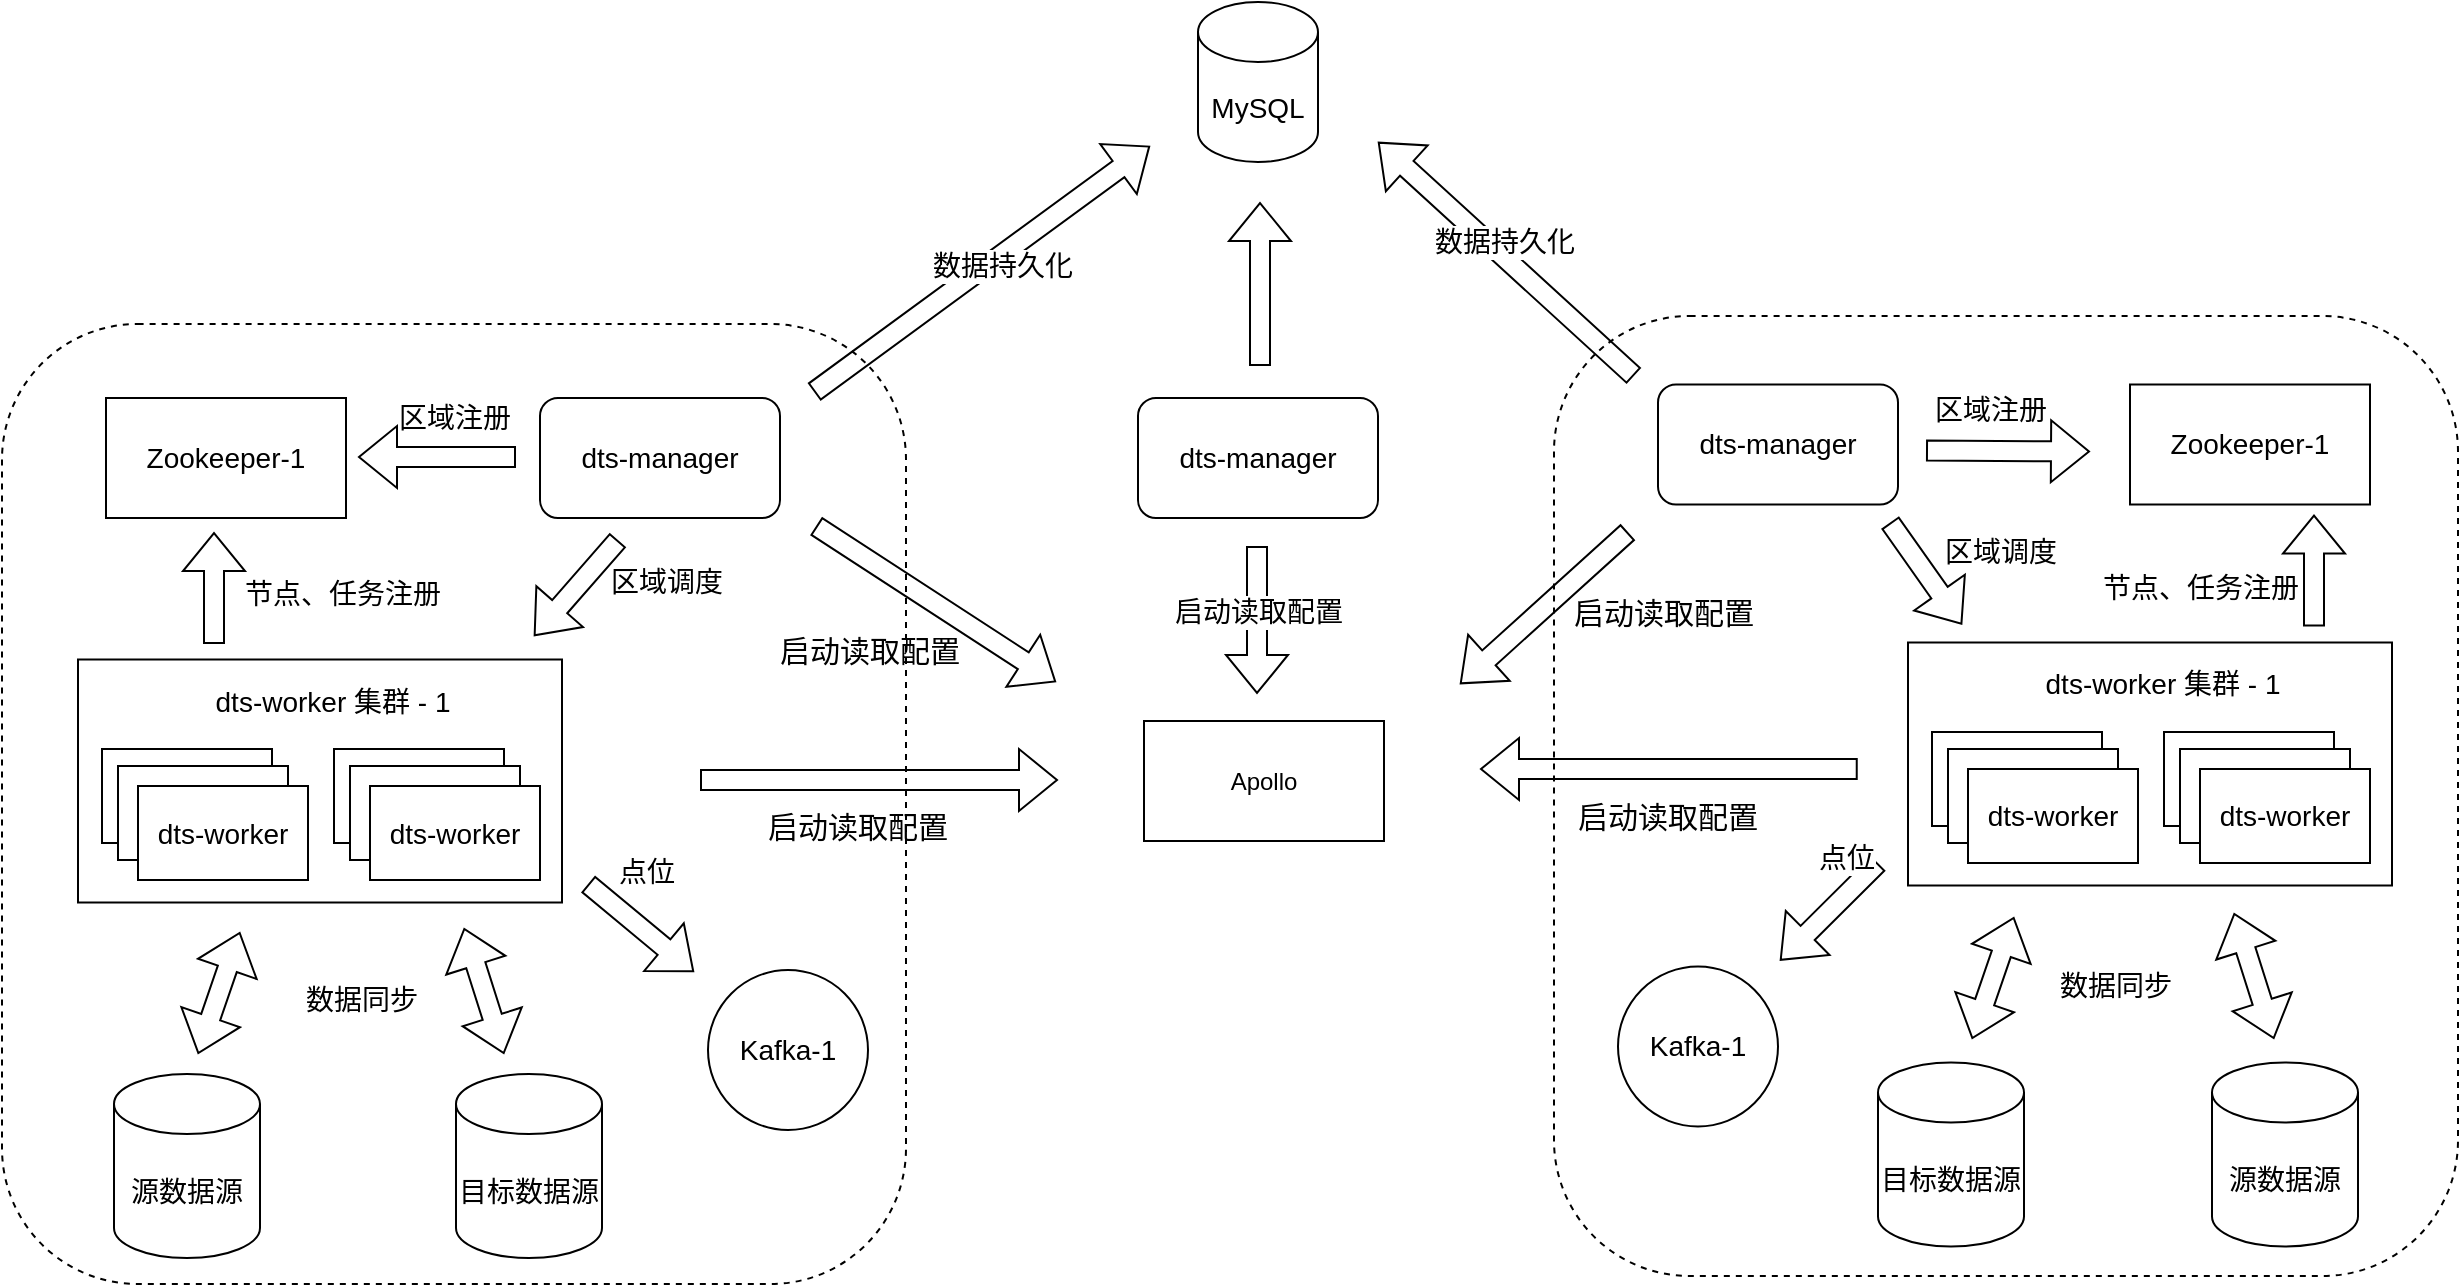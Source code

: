 <mxfile version="24.3.1" type="github">
  <diagram name="第 1 页" id="l_sa22qsGaxzCNPG77M2">
    <mxGraphModel dx="1909" dy="836" grid="0" gridSize="10" guides="1" tooltips="1" connect="1" arrows="1" fold="1" page="0" pageScale="1" pageWidth="827" pageHeight="1169" math="0" shadow="0">
      <root>
        <mxCell id="0" />
        <mxCell id="1" parent="0" />
        <mxCell id="r4WHfZsrnxStwqEzmnqj-3" value="" style="rounded=1;whiteSpace=wrap;html=1;dashed=1;" vertex="1" parent="1">
          <mxGeometry x="-191" y="226" width="452" height="480" as="geometry" />
        </mxCell>
        <mxCell id="r4WHfZsrnxStwqEzmnqj-1" value="&lt;font style=&quot;font-size: 14px;&quot;&gt;dts-manager&lt;/font&gt;" style="rounded=1;whiteSpace=wrap;html=1;" vertex="1" parent="1">
          <mxGeometry x="78" y="263" width="120" height="60" as="geometry" />
        </mxCell>
        <mxCell id="r4WHfZsrnxStwqEzmnqj-6" value="&lt;font style=&quot;font-size: 14px;&quot;&gt;dts-manager&lt;/font&gt;" style="rounded=1;whiteSpace=wrap;html=1;" vertex="1" parent="1">
          <mxGeometry x="377" y="263" width="120" height="60" as="geometry" />
        </mxCell>
        <mxCell id="r4WHfZsrnxStwqEzmnqj-7" value="Apollo" style="rounded=0;whiteSpace=wrap;html=1;" vertex="1" parent="1">
          <mxGeometry x="380" y="424.5" width="120" height="60" as="geometry" />
        </mxCell>
        <mxCell id="r4WHfZsrnxStwqEzmnqj-8" value="&lt;font style=&quot;font-size: 14px;&quot;&gt;MySQL&lt;/font&gt;" style="shape=cylinder3;whiteSpace=wrap;html=1;boundedLbl=1;backgroundOutline=1;size=15;" vertex="1" parent="1">
          <mxGeometry x="407" y="65" width="60" height="80" as="geometry" />
        </mxCell>
        <mxCell id="r4WHfZsrnxStwqEzmnqj-17" value="&lt;font style=&quot;font-size: 14px;&quot;&gt;Zookeeper-1&lt;/font&gt;" style="rounded=0;whiteSpace=wrap;html=1;" vertex="1" parent="1">
          <mxGeometry x="-139" y="263" width="120" height="60" as="geometry" />
        </mxCell>
        <mxCell id="r4WHfZsrnxStwqEzmnqj-22" value="" style="shape=flexArrow;endArrow=classic;html=1;rounded=0;" edge="1" parent="1">
          <mxGeometry width="50" height="50" relative="1" as="geometry">
            <mxPoint x="438" y="247" as="sourcePoint" />
            <mxPoint x="438" y="165" as="targetPoint" />
          </mxGeometry>
        </mxCell>
        <mxCell id="r4WHfZsrnxStwqEzmnqj-23" value="" style="shape=flexArrow;endArrow=classic;html=1;rounded=0;" edge="1" parent="1">
          <mxGeometry width="50" height="50" relative="1" as="geometry">
            <mxPoint x="215" y="260" as="sourcePoint" />
            <mxPoint x="383" y="137" as="targetPoint" />
          </mxGeometry>
        </mxCell>
        <mxCell id="r4WHfZsrnxStwqEzmnqj-24" value="&lt;font style=&quot;font-size: 14px;&quot;&gt;数据持久化&lt;/font&gt;" style="edgeLabel;html=1;align=center;verticalAlign=middle;resizable=0;points=[];" vertex="1" connectable="0" parent="r4WHfZsrnxStwqEzmnqj-23">
          <mxGeometry x="0.075" y="-5" relative="1" as="geometry">
            <mxPoint y="-1" as="offset" />
          </mxGeometry>
        </mxCell>
        <mxCell id="r4WHfZsrnxStwqEzmnqj-25" value="" style="shape=flexArrow;endArrow=classic;html=1;rounded=0;" edge="1" parent="1">
          <mxGeometry width="50" height="50" relative="1" as="geometry">
            <mxPoint x="66" y="292.5" as="sourcePoint" />
            <mxPoint x="-13" y="292.5" as="targetPoint" />
          </mxGeometry>
        </mxCell>
        <mxCell id="r4WHfZsrnxStwqEzmnqj-26" value="&lt;span style=&quot;font-size: 14px;&quot;&gt;区域注册&lt;/span&gt;" style="edgeLabel;html=1;align=center;verticalAlign=middle;resizable=0;points=[];" vertex="1" connectable="0" parent="r4WHfZsrnxStwqEzmnqj-25">
          <mxGeometry x="-0.418" relative="1" as="geometry">
            <mxPoint x="-8" y="-20" as="offset" />
          </mxGeometry>
        </mxCell>
        <mxCell id="r4WHfZsrnxStwqEzmnqj-28" value="&lt;font style=&quot;font-size: 14px;&quot;&gt;Kafka-1&lt;/font&gt;" style="ellipse;whiteSpace=wrap;html=1;aspect=fixed;" vertex="1" parent="1">
          <mxGeometry x="162" y="549" width="80" height="80" as="geometry" />
        </mxCell>
        <mxCell id="r4WHfZsrnxStwqEzmnqj-32" value="&lt;font style=&quot;font-size: 14px;&quot;&gt;源数据源&lt;/font&gt;" style="shape=cylinder3;whiteSpace=wrap;html=1;boundedLbl=1;backgroundOutline=1;size=15;" vertex="1" parent="1">
          <mxGeometry x="-135" y="601" width="73" height="92" as="geometry" />
        </mxCell>
        <mxCell id="r4WHfZsrnxStwqEzmnqj-35" value="&lt;font style=&quot;font-size: 14px;&quot;&gt;目标数据源&lt;/font&gt;" style="shape=cylinder3;whiteSpace=wrap;html=1;boundedLbl=1;backgroundOutline=1;size=15;" vertex="1" parent="1">
          <mxGeometry x="36" y="601" width="73" height="92" as="geometry" />
        </mxCell>
        <mxCell id="r4WHfZsrnxStwqEzmnqj-36" value="" style="rounded=0;whiteSpace=wrap;html=1;" vertex="1" parent="1">
          <mxGeometry x="-153" y="393.75" width="242" height="121.5" as="geometry" />
        </mxCell>
        <mxCell id="r4WHfZsrnxStwqEzmnqj-37" value="&lt;font style=&quot;font-size: 14px;&quot;&gt;dts-worker 集群 - 1&lt;/font&gt;" style="text;html=1;align=center;verticalAlign=middle;whiteSpace=wrap;rounded=0;" vertex="1" parent="1">
          <mxGeometry x="-93" y="399" width="135" height="31" as="geometry" />
        </mxCell>
        <mxCell id="r4WHfZsrnxStwqEzmnqj-39" value="&lt;font style=&quot;font-size: 14px;&quot;&gt;dts-worker&lt;/font&gt;" style="rounded=0;whiteSpace=wrap;html=1;" vertex="1" parent="1">
          <mxGeometry x="-25" y="438.5" width="85" height="47" as="geometry" />
        </mxCell>
        <mxCell id="r4WHfZsrnxStwqEzmnqj-44" value="" style="shape=flexArrow;endArrow=classic;html=1;rounded=0;" edge="1" parent="1">
          <mxGeometry width="50" height="50" relative="1" as="geometry">
            <mxPoint x="117" y="334" as="sourcePoint" />
            <mxPoint x="75" y="382" as="targetPoint" />
          </mxGeometry>
        </mxCell>
        <mxCell id="r4WHfZsrnxStwqEzmnqj-45" value="&lt;font style=&quot;font-size: 14px;&quot;&gt;区域调度&lt;/font&gt;" style="edgeLabel;html=1;align=center;verticalAlign=middle;resizable=0;points=[];" vertex="1" connectable="0" parent="r4WHfZsrnxStwqEzmnqj-44">
          <mxGeometry x="-0.021" y="1" relative="1" as="geometry">
            <mxPoint x="43" y="-3" as="offset" />
          </mxGeometry>
        </mxCell>
        <mxCell id="r4WHfZsrnxStwqEzmnqj-46" value="" style="shape=flexArrow;endArrow=classic;html=1;rounded=0;" edge="1" parent="1">
          <mxGeometry width="50" height="50" relative="1" as="geometry">
            <mxPoint x="-85" y="386" as="sourcePoint" />
            <mxPoint x="-85" y="330" as="targetPoint" />
          </mxGeometry>
        </mxCell>
        <mxCell id="r4WHfZsrnxStwqEzmnqj-47" value="&lt;font style=&quot;font-size: 14px;&quot;&gt;节点、任务注册&lt;/font&gt;" style="edgeLabel;html=1;align=center;verticalAlign=middle;resizable=0;points=[];" vertex="1" connectable="0" parent="r4WHfZsrnxStwqEzmnqj-46">
          <mxGeometry x="-0.286" y="-1" relative="1" as="geometry">
            <mxPoint x="63" y="-5" as="offset" />
          </mxGeometry>
        </mxCell>
        <mxCell id="r4WHfZsrnxStwqEzmnqj-48" value="&lt;font style=&quot;font-size: 14px;&quot;&gt;dts-worker&lt;/font&gt;" style="rounded=0;whiteSpace=wrap;html=1;" vertex="1" parent="1">
          <mxGeometry x="-17" y="447" width="85" height="47" as="geometry" />
        </mxCell>
        <mxCell id="r4WHfZsrnxStwqEzmnqj-49" value="&lt;font style=&quot;font-size: 14px;&quot;&gt;dts-worker&lt;/font&gt;" style="rounded=0;whiteSpace=wrap;html=1;" vertex="1" parent="1">
          <mxGeometry x="-7" y="457" width="85" height="47" as="geometry" />
        </mxCell>
        <mxCell id="r4WHfZsrnxStwqEzmnqj-50" value="&lt;font style=&quot;font-size: 14px;&quot;&gt;dts-worker&lt;/font&gt;" style="rounded=0;whiteSpace=wrap;html=1;" vertex="1" parent="1">
          <mxGeometry x="-141" y="438.5" width="85" height="47" as="geometry" />
        </mxCell>
        <mxCell id="r4WHfZsrnxStwqEzmnqj-51" value="&lt;font style=&quot;font-size: 14px;&quot;&gt;dts-worker&lt;/font&gt;" style="rounded=0;whiteSpace=wrap;html=1;" vertex="1" parent="1">
          <mxGeometry x="-133" y="447" width="85" height="47" as="geometry" />
        </mxCell>
        <mxCell id="r4WHfZsrnxStwqEzmnqj-52" value="&lt;font style=&quot;font-size: 14px;&quot;&gt;dts-worker&lt;/font&gt;" style="rounded=0;whiteSpace=wrap;html=1;" vertex="1" parent="1">
          <mxGeometry x="-123" y="457" width="85" height="47" as="geometry" />
        </mxCell>
        <mxCell id="r4WHfZsrnxStwqEzmnqj-53" value="" style="shape=flexArrow;endArrow=classic;html=1;rounded=0;" edge="1" parent="1">
          <mxGeometry width="50" height="50" relative="1" as="geometry">
            <mxPoint x="102" y="506" as="sourcePoint" />
            <mxPoint x="155" y="550" as="targetPoint" />
          </mxGeometry>
        </mxCell>
        <mxCell id="r4WHfZsrnxStwqEzmnqj-54" value="&lt;font style=&quot;font-size: 14px;&quot;&gt;点位&lt;/font&gt;" style="edgeLabel;html=1;align=center;verticalAlign=middle;resizable=0;points=[];" vertex="1" connectable="0" parent="r4WHfZsrnxStwqEzmnqj-53">
          <mxGeometry x="-0.123" y="1" relative="1" as="geometry">
            <mxPoint x="5" y="-25" as="offset" />
          </mxGeometry>
        </mxCell>
        <mxCell id="r4WHfZsrnxStwqEzmnqj-55" value="" style="shape=flexArrow;endArrow=classic;startArrow=classic;html=1;rounded=0;" edge="1" parent="1">
          <mxGeometry width="100" height="100" relative="1" as="geometry">
            <mxPoint x="-93" y="591" as="sourcePoint" />
            <mxPoint x="-72" y="530" as="targetPoint" />
          </mxGeometry>
        </mxCell>
        <mxCell id="r4WHfZsrnxStwqEzmnqj-57" value="&lt;font style=&quot;font-size: 14px;&quot;&gt;数据同步&lt;/font&gt;" style="text;html=1;align=center;verticalAlign=middle;whiteSpace=wrap;rounded=0;" vertex="1" parent="1">
          <mxGeometry x="-41" y="549" width="60" height="30" as="geometry" />
        </mxCell>
        <mxCell id="r4WHfZsrnxStwqEzmnqj-58" value="" style="shape=flexArrow;endArrow=classic;startArrow=classic;html=1;rounded=0;" edge="1" parent="1">
          <mxGeometry width="100" height="100" relative="1" as="geometry">
            <mxPoint x="40" y="528" as="sourcePoint" />
            <mxPoint x="60" y="591" as="targetPoint" />
          </mxGeometry>
        </mxCell>
        <mxCell id="r4WHfZsrnxStwqEzmnqj-59" value="" style="shape=flexArrow;endArrow=classic;html=1;rounded=0;" edge="1" parent="1">
          <mxGeometry width="50" height="50" relative="1" as="geometry">
            <mxPoint x="158" y="454" as="sourcePoint" />
            <mxPoint x="337" y="454" as="targetPoint" />
          </mxGeometry>
        </mxCell>
        <mxCell id="r4WHfZsrnxStwqEzmnqj-60" value="" style="shape=flexArrow;endArrow=classic;html=1;rounded=0;" edge="1" parent="1">
          <mxGeometry width="50" height="50" relative="1" as="geometry">
            <mxPoint x="216" y="327" as="sourcePoint" />
            <mxPoint x="336" y="405" as="targetPoint" />
          </mxGeometry>
        </mxCell>
        <mxCell id="r4WHfZsrnxStwqEzmnqj-61" value="&lt;font style=&quot;font-size: 15px;&quot;&gt;启动读取配置&lt;/font&gt;" style="text;html=1;align=center;verticalAlign=middle;whiteSpace=wrap;rounded=0;" vertex="1" parent="1">
          <mxGeometry x="188" y="374" width="110" height="30" as="geometry" />
        </mxCell>
        <mxCell id="r4WHfZsrnxStwqEzmnqj-62" value="&lt;font style=&quot;font-size: 15px;&quot;&gt;启动读取配置&lt;/font&gt;" style="text;html=1;align=center;verticalAlign=middle;whiteSpace=wrap;rounded=0;" vertex="1" parent="1">
          <mxGeometry x="182" y="462" width="110" height="30" as="geometry" />
        </mxCell>
        <mxCell id="r4WHfZsrnxStwqEzmnqj-64" value="" style="shape=flexArrow;endArrow=classic;html=1;rounded=0;" edge="1" parent="1">
          <mxGeometry width="50" height="50" relative="1" as="geometry">
            <mxPoint x="436.5" y="337" as="sourcePoint" />
            <mxPoint x="436.5" y="411" as="targetPoint" />
          </mxGeometry>
        </mxCell>
        <mxCell id="r4WHfZsrnxStwqEzmnqj-65" value="&lt;font style=&quot;font-size: 14px;&quot;&gt;启动读取配置&lt;/font&gt;" style="edgeLabel;html=1;align=center;verticalAlign=middle;resizable=0;points=[];" vertex="1" connectable="0" parent="r4WHfZsrnxStwqEzmnqj-64">
          <mxGeometry x="-0.108" relative="1" as="geometry">
            <mxPoint as="offset" />
          </mxGeometry>
        </mxCell>
        <mxCell id="r4WHfZsrnxStwqEzmnqj-66" value="" style="rounded=1;whiteSpace=wrap;html=1;dashed=1;" vertex="1" parent="1">
          <mxGeometry x="585" y="222" width="452" height="480" as="geometry" />
        </mxCell>
        <mxCell id="r4WHfZsrnxStwqEzmnqj-67" value="&lt;font style=&quot;font-size: 14px;&quot;&gt;dts-manager&lt;/font&gt;" style="rounded=1;whiteSpace=wrap;html=1;" vertex="1" parent="1">
          <mxGeometry x="637" y="256.25" width="120" height="60" as="geometry" />
        </mxCell>
        <mxCell id="r4WHfZsrnxStwqEzmnqj-68" value="&lt;font style=&quot;font-size: 14px;&quot;&gt;Zookeeper-1&lt;/font&gt;" style="rounded=0;whiteSpace=wrap;html=1;" vertex="1" parent="1">
          <mxGeometry x="873" y="256.25" width="120" height="60" as="geometry" />
        </mxCell>
        <mxCell id="r4WHfZsrnxStwqEzmnqj-71" value="" style="shape=flexArrow;endArrow=classic;html=1;rounded=0;" edge="1" parent="1">
          <mxGeometry width="50" height="50" relative="1" as="geometry">
            <mxPoint x="771" y="289.25" as="sourcePoint" />
            <mxPoint x="853" y="289.75" as="targetPoint" />
          </mxGeometry>
        </mxCell>
        <mxCell id="r4WHfZsrnxStwqEzmnqj-72" value="&lt;span style=&quot;font-size: 14px;&quot;&gt;区域注册&lt;/span&gt;" style="edgeLabel;html=1;align=center;verticalAlign=middle;resizable=0;points=[];" vertex="1" connectable="0" parent="r4WHfZsrnxStwqEzmnqj-71">
          <mxGeometry x="-0.418" relative="1" as="geometry">
            <mxPoint x="8" y="-21" as="offset" />
          </mxGeometry>
        </mxCell>
        <mxCell id="r4WHfZsrnxStwqEzmnqj-73" value="&lt;font style=&quot;font-size: 14px;&quot;&gt;Kafka-1&lt;/font&gt;" style="ellipse;whiteSpace=wrap;html=1;aspect=fixed;" vertex="1" parent="1">
          <mxGeometry x="617" y="547.25" width="80" height="80" as="geometry" />
        </mxCell>
        <mxCell id="r4WHfZsrnxStwqEzmnqj-74" value="&lt;font style=&quot;font-size: 14px;&quot;&gt;源数据源&lt;/font&gt;" style="shape=cylinder3;whiteSpace=wrap;html=1;boundedLbl=1;backgroundOutline=1;size=15;" vertex="1" parent="1">
          <mxGeometry x="914" y="595.25" width="73" height="92" as="geometry" />
        </mxCell>
        <mxCell id="r4WHfZsrnxStwqEzmnqj-75" value="&lt;font style=&quot;font-size: 14px;&quot;&gt;目标数据源&lt;/font&gt;" style="shape=cylinder3;whiteSpace=wrap;html=1;boundedLbl=1;backgroundOutline=1;size=15;" vertex="1" parent="1">
          <mxGeometry x="747" y="595.25" width="73" height="92" as="geometry" />
        </mxCell>
        <mxCell id="r4WHfZsrnxStwqEzmnqj-76" value="" style="rounded=0;whiteSpace=wrap;html=1;" vertex="1" parent="1">
          <mxGeometry x="762" y="385.25" width="242" height="121.5" as="geometry" />
        </mxCell>
        <mxCell id="r4WHfZsrnxStwqEzmnqj-77" value="&lt;font style=&quot;font-size: 14px;&quot;&gt;dts-worker 集群 - 1&lt;/font&gt;" style="text;html=1;align=center;verticalAlign=middle;whiteSpace=wrap;rounded=0;" vertex="1" parent="1">
          <mxGeometry x="822" y="390.5" width="135" height="31" as="geometry" />
        </mxCell>
        <mxCell id="r4WHfZsrnxStwqEzmnqj-78" value="&lt;font style=&quot;font-size: 14px;&quot;&gt;dts-worker&lt;/font&gt;" style="rounded=0;whiteSpace=wrap;html=1;" vertex="1" parent="1">
          <mxGeometry x="890" y="430" width="85" height="47" as="geometry" />
        </mxCell>
        <mxCell id="r4WHfZsrnxStwqEzmnqj-79" value="" style="shape=flexArrow;endArrow=classic;html=1;rounded=0;" edge="1" parent="1">
          <mxGeometry width="50" height="50" relative="1" as="geometry">
            <mxPoint x="753" y="325.25" as="sourcePoint" />
            <mxPoint x="789" y="376.25" as="targetPoint" />
          </mxGeometry>
        </mxCell>
        <mxCell id="r4WHfZsrnxStwqEzmnqj-80" value="&lt;font style=&quot;font-size: 14px;&quot;&gt;区域调度&lt;/font&gt;" style="edgeLabel;html=1;align=center;verticalAlign=middle;resizable=0;points=[];" vertex="1" connectable="0" parent="r4WHfZsrnxStwqEzmnqj-79">
          <mxGeometry x="-0.021" y="1" relative="1" as="geometry">
            <mxPoint x="36" y="-10" as="offset" />
          </mxGeometry>
        </mxCell>
        <mxCell id="r4WHfZsrnxStwqEzmnqj-81" value="" style="shape=flexArrow;endArrow=classic;html=1;rounded=0;" edge="1" parent="1">
          <mxGeometry width="50" height="50" relative="1" as="geometry">
            <mxPoint x="965" y="377.25" as="sourcePoint" />
            <mxPoint x="965" y="321.25" as="targetPoint" />
          </mxGeometry>
        </mxCell>
        <mxCell id="r4WHfZsrnxStwqEzmnqj-82" value="&lt;font style=&quot;font-size: 14px;&quot;&gt;节点、任务注册&lt;/font&gt;" style="edgeLabel;html=1;align=center;verticalAlign=middle;resizable=0;points=[];" vertex="1" connectable="0" parent="r4WHfZsrnxStwqEzmnqj-81">
          <mxGeometry x="-0.286" y="-1" relative="1" as="geometry">
            <mxPoint x="-58" as="offset" />
          </mxGeometry>
        </mxCell>
        <mxCell id="r4WHfZsrnxStwqEzmnqj-83" value="&lt;font style=&quot;font-size: 14px;&quot;&gt;dts-worker&lt;/font&gt;" style="rounded=0;whiteSpace=wrap;html=1;" vertex="1" parent="1">
          <mxGeometry x="898" y="438.5" width="85" height="47" as="geometry" />
        </mxCell>
        <mxCell id="r4WHfZsrnxStwqEzmnqj-84" value="&lt;font style=&quot;font-size: 14px;&quot;&gt;dts-worker&lt;/font&gt;" style="rounded=0;whiteSpace=wrap;html=1;" vertex="1" parent="1">
          <mxGeometry x="908" y="448.5" width="85" height="47" as="geometry" />
        </mxCell>
        <mxCell id="r4WHfZsrnxStwqEzmnqj-85" value="&lt;font style=&quot;font-size: 14px;&quot;&gt;dts-worker&lt;/font&gt;" style="rounded=0;whiteSpace=wrap;html=1;" vertex="1" parent="1">
          <mxGeometry x="774" y="430" width="85" height="47" as="geometry" />
        </mxCell>
        <mxCell id="r4WHfZsrnxStwqEzmnqj-86" value="&lt;font style=&quot;font-size: 14px;&quot;&gt;dts-worker&lt;/font&gt;" style="rounded=0;whiteSpace=wrap;html=1;" vertex="1" parent="1">
          <mxGeometry x="782" y="438.5" width="85" height="47" as="geometry" />
        </mxCell>
        <mxCell id="r4WHfZsrnxStwqEzmnqj-87" value="&lt;font style=&quot;font-size: 14px;&quot;&gt;dts-worker&lt;/font&gt;" style="rounded=0;whiteSpace=wrap;html=1;" vertex="1" parent="1">
          <mxGeometry x="792" y="448.5" width="85" height="47" as="geometry" />
        </mxCell>
        <mxCell id="r4WHfZsrnxStwqEzmnqj-88" value="" style="shape=flexArrow;endArrow=classic;html=1;rounded=0;" edge="1" parent="1">
          <mxGeometry width="50" height="50" relative="1" as="geometry">
            <mxPoint x="747" y="495.5" as="sourcePoint" />
            <mxPoint x="698" y="544.25" as="targetPoint" />
          </mxGeometry>
        </mxCell>
        <mxCell id="r4WHfZsrnxStwqEzmnqj-89" value="&lt;font style=&quot;font-size: 14px;&quot;&gt;点位&lt;/font&gt;" style="edgeLabel;html=1;align=center;verticalAlign=middle;resizable=0;points=[];" vertex="1" connectable="0" parent="r4WHfZsrnxStwqEzmnqj-88">
          <mxGeometry x="-0.123" y="1" relative="1" as="geometry">
            <mxPoint x="5" y="-25" as="offset" />
          </mxGeometry>
        </mxCell>
        <mxCell id="r4WHfZsrnxStwqEzmnqj-90" value="" style="shape=flexArrow;endArrow=classic;startArrow=classic;html=1;rounded=0;" edge="1" parent="1">
          <mxGeometry width="100" height="100" relative="1" as="geometry">
            <mxPoint x="794" y="583.5" as="sourcePoint" />
            <mxPoint x="815" y="522.5" as="targetPoint" />
          </mxGeometry>
        </mxCell>
        <mxCell id="r4WHfZsrnxStwqEzmnqj-91" value="&lt;font style=&quot;font-size: 14px;&quot;&gt;数据同步&lt;/font&gt;" style="text;html=1;align=center;verticalAlign=middle;whiteSpace=wrap;rounded=0;" vertex="1" parent="1">
          <mxGeometry x="836" y="542.25" width="60" height="30" as="geometry" />
        </mxCell>
        <mxCell id="r4WHfZsrnxStwqEzmnqj-92" value="" style="shape=flexArrow;endArrow=classic;startArrow=classic;html=1;rounded=0;" edge="1" parent="1">
          <mxGeometry width="100" height="100" relative="1" as="geometry">
            <mxPoint x="925" y="520.5" as="sourcePoint" />
            <mxPoint x="945" y="583.5" as="targetPoint" />
          </mxGeometry>
        </mxCell>
        <mxCell id="r4WHfZsrnxStwqEzmnqj-95" value="&lt;font style=&quot;font-size: 15px;&quot;&gt;启动读取配置&lt;/font&gt;" style="text;html=1;align=center;verticalAlign=middle;whiteSpace=wrap;rounded=0;" vertex="1" parent="1">
          <mxGeometry x="585" y="355.25" width="110" height="30" as="geometry" />
        </mxCell>
        <mxCell id="r4WHfZsrnxStwqEzmnqj-96" value="&lt;font style=&quot;font-size: 15px;&quot;&gt;启动读取配置&lt;/font&gt;" style="text;html=1;align=center;verticalAlign=middle;whiteSpace=wrap;rounded=0;" vertex="1" parent="1">
          <mxGeometry x="587" y="457" width="110" height="30" as="geometry" />
        </mxCell>
        <mxCell id="r4WHfZsrnxStwqEzmnqj-97" value="" style="shape=flexArrow;endArrow=classic;html=1;rounded=0;" edge="1" parent="1">
          <mxGeometry width="50" height="50" relative="1" as="geometry">
            <mxPoint x="625" y="252" as="sourcePoint" />
            <mxPoint x="497" y="135" as="targetPoint" />
          </mxGeometry>
        </mxCell>
        <mxCell id="r4WHfZsrnxStwqEzmnqj-98" value="&lt;font style=&quot;font-size: 14px;&quot;&gt;数据持久化&lt;/font&gt;" style="edgeLabel;html=1;align=center;verticalAlign=middle;resizable=0;points=[];" vertex="1" connectable="0" parent="r4WHfZsrnxStwqEzmnqj-97">
          <mxGeometry x="0.075" y="-5" relative="1" as="geometry">
            <mxPoint y="-1" as="offset" />
          </mxGeometry>
        </mxCell>
        <mxCell id="r4WHfZsrnxStwqEzmnqj-99" value="" style="shape=flexArrow;endArrow=classic;html=1;rounded=0;" edge="1" parent="1">
          <mxGeometry width="50" height="50" relative="1" as="geometry">
            <mxPoint x="622" y="330" as="sourcePoint" />
            <mxPoint x="538" y="406" as="targetPoint" />
          </mxGeometry>
        </mxCell>
        <mxCell id="r4WHfZsrnxStwqEzmnqj-100" value="" style="shape=flexArrow;endArrow=classic;html=1;rounded=0;exitX=0.336;exitY=0.472;exitDx=0;exitDy=0;exitPerimeter=0;" edge="1" parent="1" source="r4WHfZsrnxStwqEzmnqj-66">
          <mxGeometry width="50" height="50" relative="1" as="geometry">
            <mxPoint x="695" y="448.5" as="sourcePoint" />
            <mxPoint x="548" y="448.5" as="targetPoint" />
          </mxGeometry>
        </mxCell>
      </root>
    </mxGraphModel>
  </diagram>
</mxfile>
